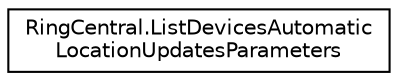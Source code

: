 digraph "Graphical Class Hierarchy"
{
 // LATEX_PDF_SIZE
  edge [fontname="Helvetica",fontsize="10",labelfontname="Helvetica",labelfontsize="10"];
  node [fontname="Helvetica",fontsize="10",shape=record];
  rankdir="LR";
  Node0 [label="RingCentral.ListDevicesAutomatic\lLocationUpdatesParameters",height=0.2,width=0.4,color="black", fillcolor="white", style="filled",URL="$classRingCentral_1_1ListDevicesAutomaticLocationUpdatesParameters.html",tooltip="Query parameters for operation listDevicesAutomaticLocationUpdates"];
}
